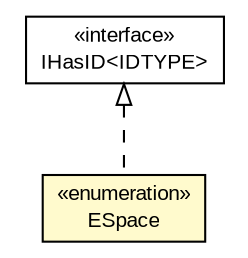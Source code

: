 #!/usr/local/bin/dot
#
# Class diagram 
# Generated by UMLGraph version 5.1 (http://www.umlgraph.org/)
#

digraph G {
	edge [fontname="arial",fontsize=10,labelfontname="arial",labelfontsize=10];
	node [fontname="arial",fontsize=10,shape=plaintext];
	nodesep=0.25;
	ranksep=0.5;
	// com.helger.schematron.pure.model.PSRichGroup.ESpace
	c6214 [label=<<table title="com.helger.schematron.pure.model.PSRichGroup.ESpace" border="0" cellborder="1" cellspacing="0" cellpadding="2" port="p" bgcolor="lemonChiffon" href="./PSRichGroup.ESpace.html">
		<tr><td><table border="0" cellspacing="0" cellpadding="1">
<tr><td align="center" balign="center"> &#171;enumeration&#187; </td></tr>
<tr><td align="center" balign="center"> ESpace </td></tr>
		</table></td></tr>
		</table>>, fontname="arial", fontcolor="black", fontsize=10.0];
	//com.helger.schematron.pure.model.PSRichGroup.ESpace implements com.helger.commons.id.IHasID<IDTYPE>
	c6290:p -> c6214:p [dir=back,arrowtail=empty,style=dashed];
	// com.helger.commons.id.IHasID<IDTYPE>
	c6290 [label=<<table title="com.helger.commons.id.IHasID" border="0" cellborder="1" cellspacing="0" cellpadding="2" port="p">
		<tr><td><table border="0" cellspacing="0" cellpadding="1">
<tr><td align="center" balign="center"> &#171;interface&#187; </td></tr>
<tr><td align="center" balign="center"> IHasID&lt;IDTYPE&gt; </td></tr>
		</table></td></tr>
		</table>>, fontname="arial", fontcolor="black", fontsize=10.0];
}

